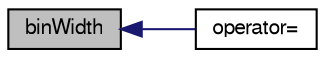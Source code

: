 digraph "binWidth"
{
  bgcolor="transparent";
  edge [fontname="FreeSans",fontsize="10",labelfontname="FreeSans",labelfontsize="10"];
  node [fontname="FreeSans",fontsize="10",shape=record];
  rankdir="LR";
  Node2374 [label="binWidth",height=0.2,width=0.4,color="black", fillcolor="grey75", style="filled", fontcolor="black"];
  Node2374 -> Node2375 [dir="back",color="midnightblue",fontsize="10",style="solid",fontname="FreeSans"];
  Node2375 [label="operator=",height=0.2,width=0.4,color="black",URL="$a24386.html#a41f66fb11871f9a6c30094c07c067e1f"];
}
